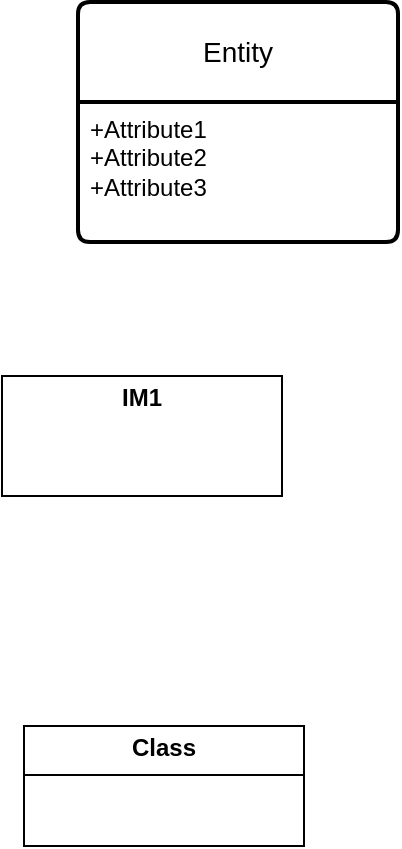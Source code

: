 <mxfile version="24.4.13" type="device">
  <diagram name="Page-1" id="x9ZhVRZos-s8gVs1RB0Y">
    <mxGraphModel dx="606" dy="1076" grid="0" gridSize="10" guides="1" tooltips="1" connect="1" arrows="1" fold="1" page="0" pageScale="1" pageWidth="850" pageHeight="1100" math="0" shadow="0">
      <root>
        <mxCell id="0" />
        <mxCell id="1" parent="0" />
        <mxCell id="9xy6cchmcy5u2Ks1h_JM-2" value="&lt;p style=&quot;margin:0px;margin-top:4px;text-align:center;&quot;&gt;&lt;b&gt;IM1&lt;/b&gt;&lt;/p&gt;" style="verticalAlign=top;align=left;overflow=fill;html=1;whiteSpace=wrap;" vertex="1" parent="1">
          <mxGeometry x="48" y="167" width="140" height="60" as="geometry" />
        </mxCell>
        <mxCell id="9xy6cchmcy5u2Ks1h_JM-3" value="&lt;p style=&quot;margin:0px;margin-top:4px;text-align:center;&quot;&gt;&lt;b&gt;Class&lt;/b&gt;&lt;/p&gt;&lt;hr size=&quot;1&quot; style=&quot;border-style:solid;&quot;/&gt;&lt;div style=&quot;height:2px;&quot;&gt;&lt;/div&gt;" style="verticalAlign=top;align=left;overflow=fill;html=1;whiteSpace=wrap;" vertex="1" parent="1">
          <mxGeometry x="59" y="342" width="140" height="60" as="geometry" />
        </mxCell>
        <mxCell id="9xy6cchmcy5u2Ks1h_JM-4" value="Entity" style="swimlane;childLayout=stackLayout;horizontal=1;startSize=50;horizontalStack=0;rounded=1;fontSize=14;fontStyle=0;strokeWidth=2;resizeParent=0;resizeLast=1;shadow=0;dashed=0;align=center;arcSize=4;whiteSpace=wrap;html=1;" vertex="1" parent="1">
          <mxGeometry x="86" y="-20" width="160" height="120" as="geometry" />
        </mxCell>
        <mxCell id="9xy6cchmcy5u2Ks1h_JM-5" value="+Attribute1&#xa;+Attribute2&#xa;+Attribute3" style="align=left;strokeColor=none;fillColor=none;spacingLeft=4;fontSize=12;verticalAlign=top;resizable=0;rotatable=0;part=1;html=1;" vertex="1" parent="9xy6cchmcy5u2Ks1h_JM-4">
          <mxGeometry y="50" width="160" height="70" as="geometry" />
        </mxCell>
      </root>
    </mxGraphModel>
  </diagram>
</mxfile>
